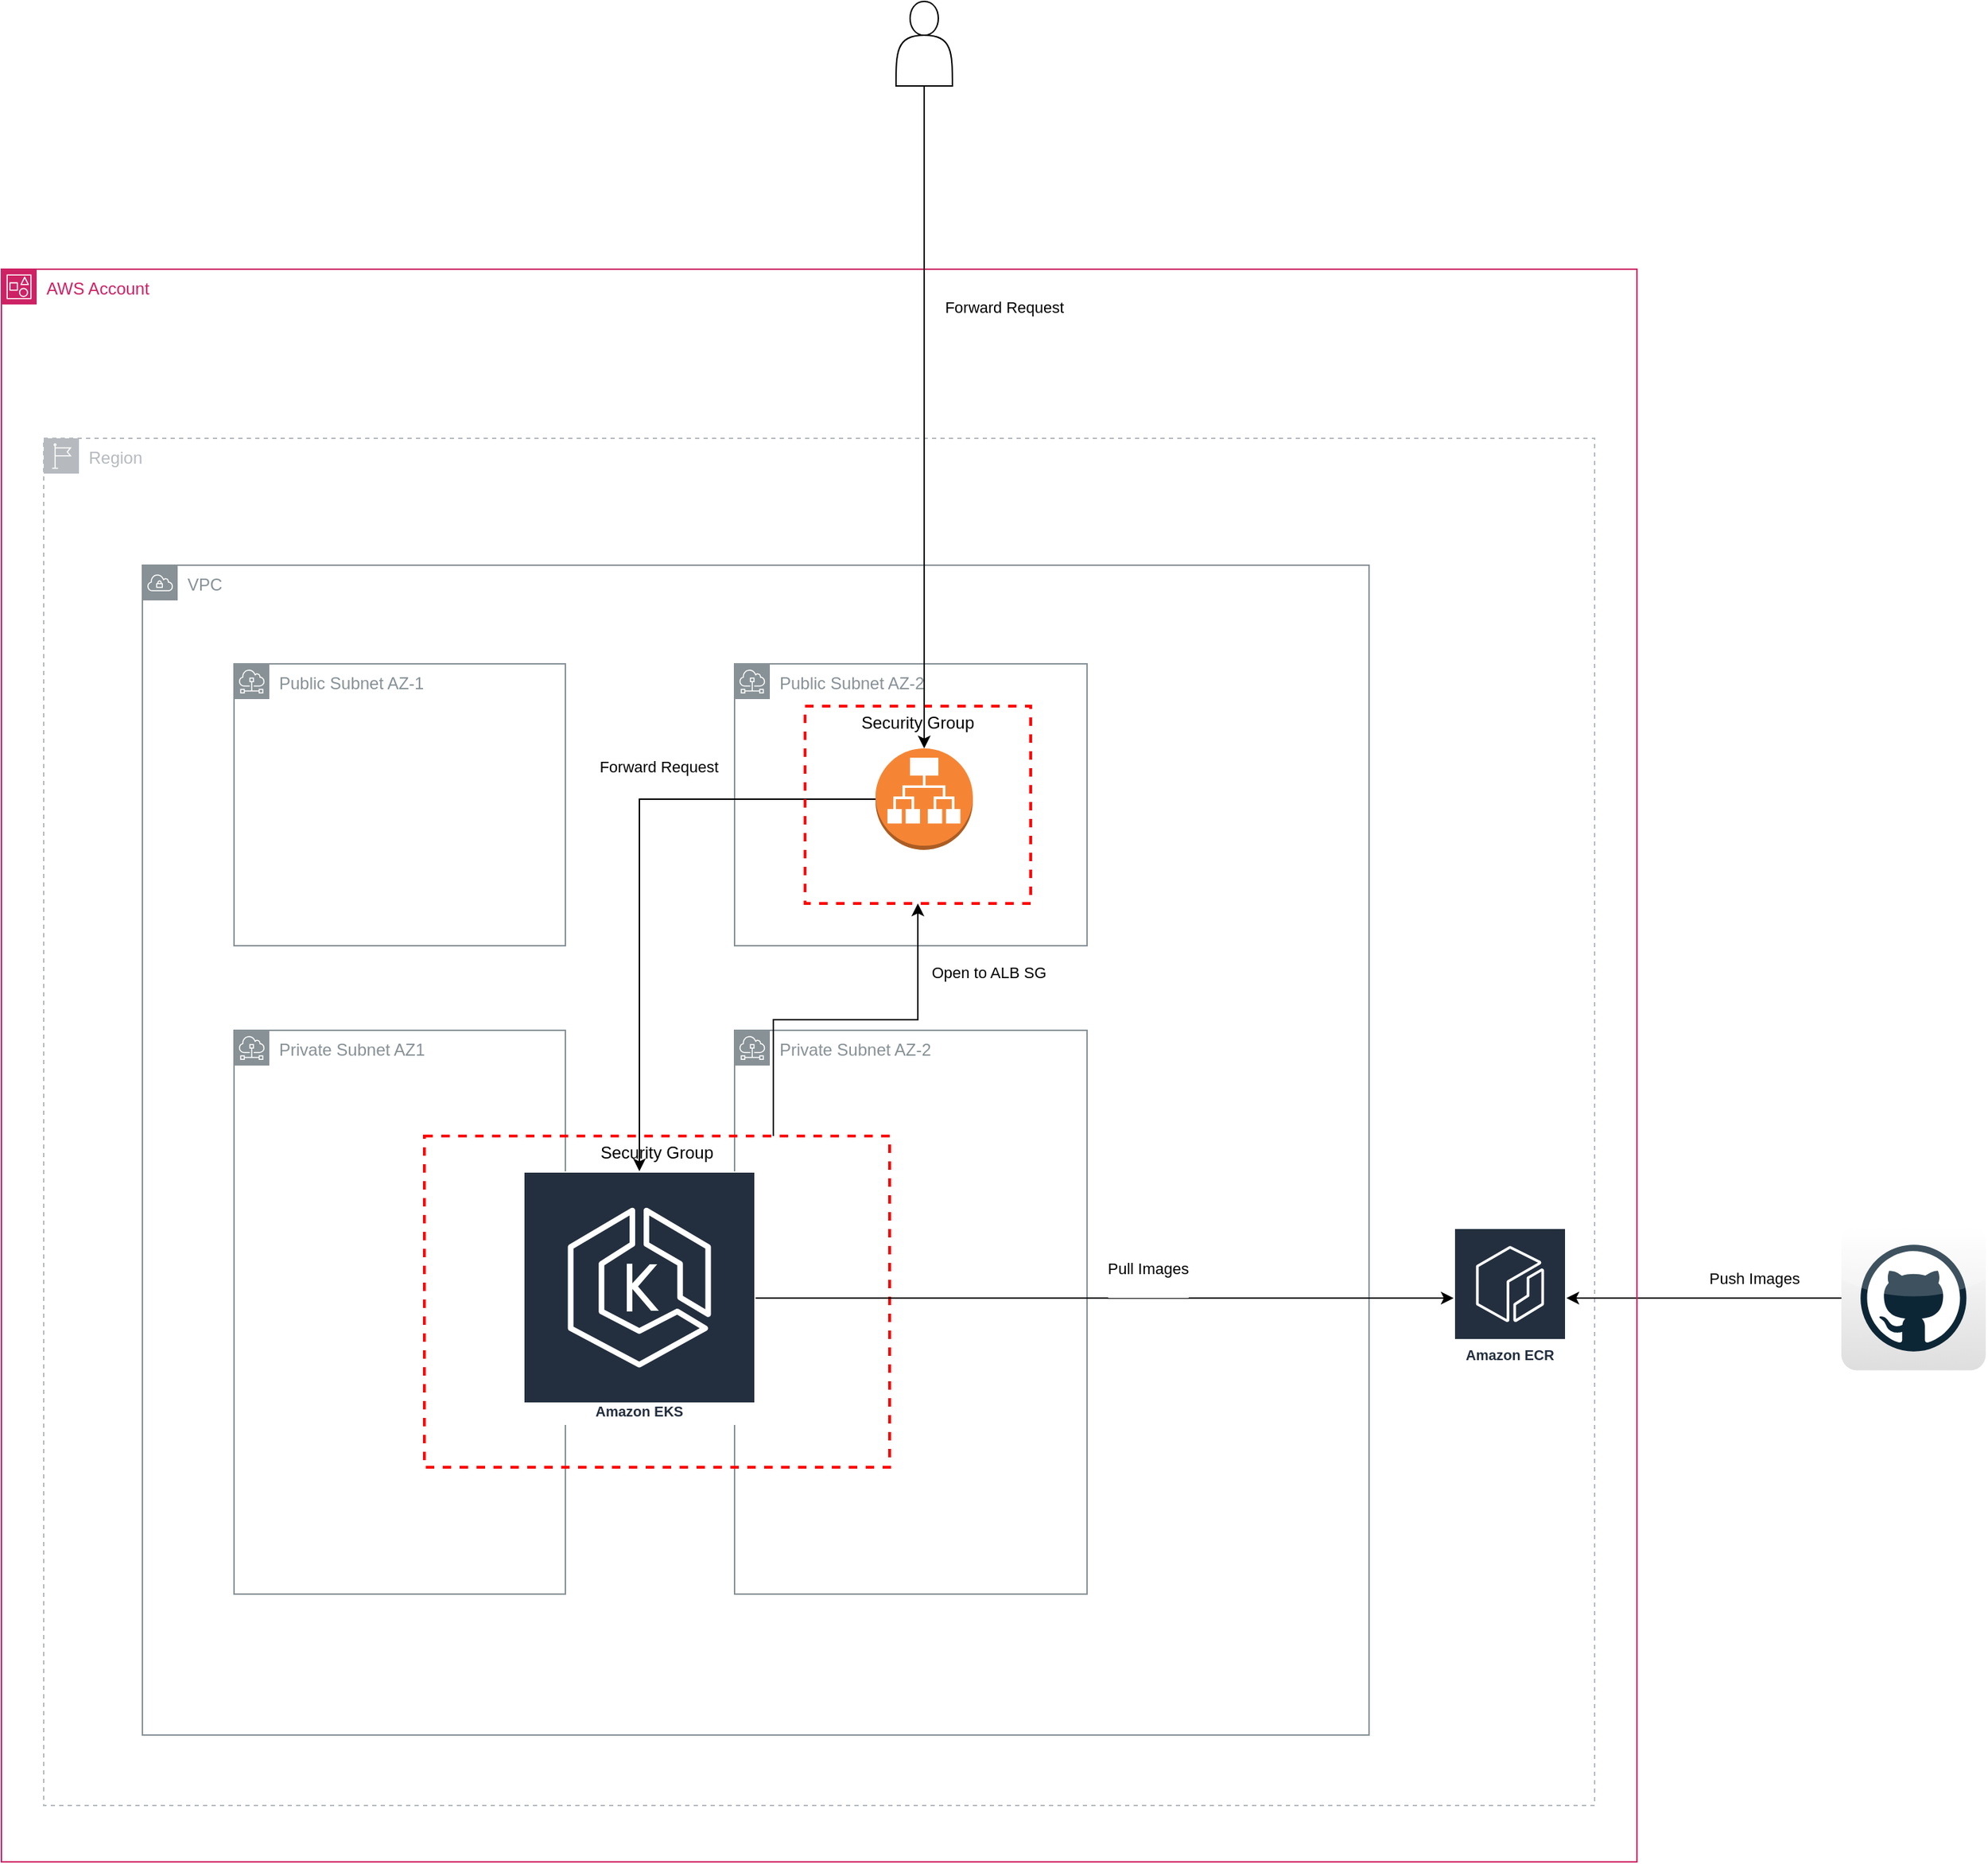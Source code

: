 <mxfile version="24.8.6">
  <diagram name="Page-1" id="2vCV3Wlm3SqvJStKFE1W">
    <mxGraphModel dx="2484" dy="2640" grid="1" gridSize="10" guides="1" tooltips="1" connect="1" arrows="1" fold="1" page="1" pageScale="1" pageWidth="850" pageHeight="1100" math="0" shadow="0">
      <root>
        <mxCell id="0" />
        <mxCell id="1" parent="0" />
        <mxCell id="69BiIZXuZ8amSjrcWwtA-1" value="Region" style="sketch=0;outlineConnect=0;gradientColor=none;html=1;whiteSpace=wrap;fontSize=12;fontStyle=0;shape=mxgraph.aws4.group;grIcon=mxgraph.aws4.group_region;strokeColor=#B6BABF;fillColor=none;verticalAlign=top;align=left;spacingLeft=30;fontColor=#B6BABF;dashed=1;" parent="1" vertex="1">
          <mxGeometry x="190" y="-750" width="1100" height="970" as="geometry" />
        </mxCell>
        <mxCell id="69BiIZXuZ8amSjrcWwtA-2" value="VPC" style="sketch=0;outlineConnect=0;gradientColor=none;html=1;whiteSpace=wrap;fontSize=12;fontStyle=0;shape=mxgraph.aws4.group;grIcon=mxgraph.aws4.group_vpc;strokeColor=#879196;fillColor=none;verticalAlign=top;align=left;spacingLeft=30;fontColor=#879196;dashed=0;" parent="1" vertex="1">
          <mxGeometry x="260" y="-660" width="870" height="830" as="geometry" />
        </mxCell>
        <mxCell id="69BiIZXuZ8amSjrcWwtA-3" value="Amazon ECR" style="sketch=0;outlineConnect=0;fontColor=#232F3E;gradientColor=none;strokeColor=#ffffff;fillColor=#232F3E;dashed=0;verticalLabelPosition=middle;verticalAlign=bottom;align=center;html=1;whiteSpace=wrap;fontSize=10;fontStyle=1;spacing=3;shape=mxgraph.aws4.productIcon;prIcon=mxgraph.aws4.ecr;" parent="1" vertex="1">
          <mxGeometry x="1190" y="-190" width="80" height="100" as="geometry" />
        </mxCell>
        <mxCell id="69BiIZXuZ8amSjrcWwtA-4" value="Public Subnet AZ-1" style="sketch=0;outlineConnect=0;gradientColor=none;html=1;whiteSpace=wrap;fontSize=12;fontStyle=0;shape=mxgraph.aws4.group;grIcon=mxgraph.aws4.group_subnet;strokeColor=#879196;fillColor=none;verticalAlign=top;align=left;spacingLeft=30;fontColor=#879196;dashed=0;" parent="1" vertex="1">
          <mxGeometry x="325" y="-590" width="235" height="200" as="geometry" />
        </mxCell>
        <mxCell id="69BiIZXuZ8amSjrcWwtA-7" value="Private Subnet AZ1" style="sketch=0;outlineConnect=0;gradientColor=none;html=1;whiteSpace=wrap;fontSize=12;fontStyle=0;shape=mxgraph.aws4.group;grIcon=mxgraph.aws4.group_subnet;strokeColor=#879196;fillColor=none;verticalAlign=top;align=left;spacingLeft=30;fontColor=#879196;dashed=0;" parent="1" vertex="1">
          <mxGeometry x="325" y="-330" width="235" height="400" as="geometry" />
        </mxCell>
        <mxCell id="69BiIZXuZ8amSjrcWwtA-8" value="Public Subnet AZ-2" style="sketch=0;outlineConnect=0;gradientColor=none;html=1;whiteSpace=wrap;fontSize=12;fontStyle=0;shape=mxgraph.aws4.group;grIcon=mxgraph.aws4.group_subnet;strokeColor=#879196;fillColor=none;verticalAlign=top;align=left;spacingLeft=30;fontColor=#879196;dashed=0;" parent="1" vertex="1">
          <mxGeometry x="680" y="-590" width="250" height="200" as="geometry" />
        </mxCell>
        <mxCell id="69BiIZXuZ8amSjrcWwtA-9" value="Private Subnet AZ-2" style="sketch=0;outlineConnect=0;gradientColor=none;html=1;whiteSpace=wrap;fontSize=12;fontStyle=0;shape=mxgraph.aws4.group;grIcon=mxgraph.aws4.group_subnet;strokeColor=#879196;fillColor=none;verticalAlign=top;align=left;spacingLeft=30;fontColor=#879196;dashed=0;" parent="1" vertex="1">
          <mxGeometry x="680" y="-330" width="250" height="400" as="geometry" />
        </mxCell>
        <mxCell id="69BiIZXuZ8amSjrcWwtA-12" value="Amazon EKS" style="sketch=0;outlineConnect=0;fontColor=#232F3E;gradientColor=none;strokeColor=#ffffff;fillColor=#232F3E;dashed=0;verticalLabelPosition=middle;verticalAlign=bottom;align=center;html=1;whiteSpace=wrap;fontSize=10;fontStyle=1;spacing=3;shape=mxgraph.aws4.productIcon;prIcon=mxgraph.aws4.eks;" parent="1" vertex="1">
          <mxGeometry x="530" y="-230" width="165" height="180" as="geometry" />
        </mxCell>
        <mxCell id="69BiIZXuZ8amSjrcWwtA-37" style="edgeStyle=orthogonalEdgeStyle;rounded=0;orthogonalLoop=1;jettySize=auto;html=1;" parent="1" source="69BiIZXuZ8amSjrcWwtA-18" target="69BiIZXuZ8amSjrcWwtA-12" edge="1">
          <mxGeometry relative="1" as="geometry" />
        </mxCell>
        <mxCell id="69BiIZXuZ8amSjrcWwtA-49" value="Forward Request&lt;div&gt;&lt;br&gt;&lt;/div&gt;" style="edgeLabel;html=1;align=center;verticalAlign=middle;resizable=0;points=[];" parent="69BiIZXuZ8amSjrcWwtA-37" vertex="1" connectable="0">
          <mxGeometry x="-0.062" y="-1" relative="1" as="geometry">
            <mxPoint x="14" y="-51" as="offset" />
          </mxGeometry>
        </mxCell>
        <mxCell id="69BiIZXuZ8amSjrcWwtA-18" value="" style="outlineConnect=0;dashed=0;verticalLabelPosition=bottom;verticalAlign=top;align=center;html=1;shape=mxgraph.aws3.application_load_balancer;fillColor=#F58534;gradientColor=none;" parent="1" vertex="1">
          <mxGeometry x="780" y="-530" width="69" height="72" as="geometry" />
        </mxCell>
        <mxCell id="69BiIZXuZ8amSjrcWwtA-22" style="edgeStyle=orthogonalEdgeStyle;rounded=0;orthogonalLoop=1;jettySize=auto;html=1;" parent="1" source="69BiIZXuZ8amSjrcWwtA-21" target="69BiIZXuZ8amSjrcWwtA-3" edge="1">
          <mxGeometry relative="1" as="geometry" />
        </mxCell>
        <mxCell id="69BiIZXuZ8amSjrcWwtA-23" value="Push Images" style="edgeLabel;html=1;align=center;verticalAlign=middle;resizable=0;points=[];" parent="69BiIZXuZ8amSjrcWwtA-22" vertex="1" connectable="0">
          <mxGeometry x="-0.032" relative="1" as="geometry">
            <mxPoint x="32" y="-14" as="offset" />
          </mxGeometry>
        </mxCell>
        <mxCell id="69BiIZXuZ8amSjrcWwtA-21" value="" style="dashed=0;outlineConnect=0;html=1;align=center;labelPosition=center;verticalLabelPosition=bottom;verticalAlign=top;shape=mxgraph.webicons.github;gradientColor=#DFDEDE" parent="1" vertex="1">
          <mxGeometry x="1465" y="-191.2" width="102.4" height="102.4" as="geometry" />
        </mxCell>
        <mxCell id="69BiIZXuZ8amSjrcWwtA-25" value="AWS Account" style="points=[[0,0],[0.25,0],[0.5,0],[0.75,0],[1,0],[1,0.25],[1,0.5],[1,0.75],[1,1],[0.75,1],[0.5,1],[0.25,1],[0,1],[0,0.75],[0,0.5],[0,0.25]];outlineConnect=0;gradientColor=none;html=1;whiteSpace=wrap;fontSize=12;fontStyle=0;container=1;pointerEvents=0;collapsible=0;recursiveResize=0;shape=mxgraph.aws4.group;grIcon=mxgraph.aws4.group_account;strokeColor=#CD2264;fillColor=none;verticalAlign=top;align=left;spacingLeft=30;fontColor=#CD2264;dashed=0;" parent="1" vertex="1">
          <mxGeometry x="160" y="-870" width="1160" height="1130" as="geometry" />
        </mxCell>
        <mxCell id="69BiIZXuZ8amSjrcWwtA-38" value="Security Group" style="fontStyle=0;verticalAlign=top;align=center;spacingTop=-2;fillColor=none;rounded=0;whiteSpace=wrap;html=1;strokeColor=#FF0000;strokeWidth=2;dashed=1;container=1;collapsible=0;expand=0;recursiveResize=0;" parent="69BiIZXuZ8amSjrcWwtA-25" vertex="1">
          <mxGeometry x="570" y="310" width="160" height="140" as="geometry" />
        </mxCell>
        <mxCell id="69BiIZXuZ8amSjrcWwtA-47" style="edgeStyle=orthogonalEdgeStyle;rounded=0;orthogonalLoop=1;jettySize=auto;html=1;exitX=0.75;exitY=0;exitDx=0;exitDy=0;" parent="69BiIZXuZ8amSjrcWwtA-25" source="69BiIZXuZ8amSjrcWwtA-46" target="69BiIZXuZ8amSjrcWwtA-38" edge="1">
          <mxGeometry relative="1" as="geometry" />
        </mxCell>
        <mxCell id="69BiIZXuZ8amSjrcWwtA-48" value="Open to ALB SG&lt;div&gt;&lt;br&gt;&lt;/div&gt;" style="edgeLabel;html=1;align=center;verticalAlign=middle;resizable=0;points=[];" parent="69BiIZXuZ8amSjrcWwtA-47" vertex="1" connectable="0">
          <mxGeometry x="0.582" y="-3" relative="1" as="geometry">
            <mxPoint x="47" as="offset" />
          </mxGeometry>
        </mxCell>
        <mxCell id="69BiIZXuZ8amSjrcWwtA-46" value="Security Group" style="fontStyle=0;verticalAlign=top;align=center;spacingTop=-2;fillColor=none;rounded=0;whiteSpace=wrap;html=1;strokeColor=#FF0000;strokeWidth=2;dashed=1;container=1;collapsible=0;expand=0;recursiveResize=0;" parent="69BiIZXuZ8amSjrcWwtA-25" vertex="1">
          <mxGeometry x="300" y="615" width="330" height="235" as="geometry" />
        </mxCell>
        <mxCell id="69BiIZXuZ8amSjrcWwtA-26" style="edgeStyle=orthogonalEdgeStyle;rounded=0;orthogonalLoop=1;jettySize=auto;html=1;exitX=0.5;exitY=1;exitDx=0;exitDy=0;" parent="1" source="69BiIZXuZ8amSjrcWwtA-27" target="69BiIZXuZ8amSjrcWwtA-18" edge="1">
          <mxGeometry relative="1" as="geometry">
            <mxPoint x="814.5" y="-760" as="sourcePoint" />
          </mxGeometry>
        </mxCell>
        <mxCell id="69BiIZXuZ8amSjrcWwtA-50" value="Forward Request" style="edgeLabel;html=1;align=center;verticalAlign=middle;resizable=0;points=[];" parent="69BiIZXuZ8amSjrcWwtA-26" vertex="1" connectable="0">
          <mxGeometry x="-0.334" y="2" relative="1" as="geometry">
            <mxPoint x="54" as="offset" />
          </mxGeometry>
        </mxCell>
        <mxCell id="69BiIZXuZ8amSjrcWwtA-27" value="" style="shape=actor;whiteSpace=wrap;html=1;" parent="1" vertex="1">
          <mxGeometry x="794.5" y="-1060" width="40" height="60" as="geometry" />
        </mxCell>
        <mxCell id="69BiIZXuZ8amSjrcWwtA-40" style="edgeStyle=orthogonalEdgeStyle;rounded=0;orthogonalLoop=1;jettySize=auto;html=1;" parent="1" source="69BiIZXuZ8amSjrcWwtA-12" edge="1">
          <mxGeometry relative="1" as="geometry">
            <mxPoint x="1190" y="-140" as="targetPoint" />
          </mxGeometry>
        </mxCell>
        <mxCell id="69BiIZXuZ8amSjrcWwtA-41" value="Pull Images&lt;div&gt;&lt;br&gt;&lt;/div&gt;" style="edgeLabel;html=1;align=center;verticalAlign=middle;resizable=0;points=[];" parent="69BiIZXuZ8amSjrcWwtA-40" vertex="1" connectable="0">
          <mxGeometry x="0.104" y="-2" relative="1" as="geometry">
            <mxPoint x="5" y="-17" as="offset" />
          </mxGeometry>
        </mxCell>
      </root>
    </mxGraphModel>
  </diagram>
</mxfile>
